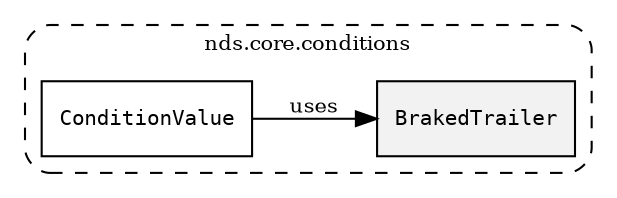 /**
 * This dot file creates symbol collaboration diagram for BrakedTrailer.
 */
digraph ZSERIO
{
    node [shape=box, fontsize=10];
    rankdir="LR";
    fontsize=10;
    tooltip="BrakedTrailer collaboration diagram";

    subgraph "cluster_nds.core.conditions"
    {
        style="dashed, rounded";
        label="nds.core.conditions";
        tooltip="Package nds.core.conditions";
        href="../../../content/packages/nds.core.conditions.html#Package-nds-core-conditions";
        target="_parent";

        "BrakedTrailer" [style="filled", fillcolor="#0000000D", target="_parent", label=<<font face="monospace"><table align="center" border="0" cellspacing="0" cellpadding="0"><tr><td href="../../../content/packages/nds.core.conditions.html#Subtype-BrakedTrailer" title="Subtype defined in nds.core.conditions">BrakedTrailer</td></tr></table></font>>];
        "ConditionValue" [target="_parent", label=<<font face="monospace"><table align="center" border="0" cellspacing="0" cellpadding="0"><tr><td href="../../../content/packages/nds.core.conditions.html#Choice-ConditionValue" title="Choice defined in nds.core.conditions">ConditionValue</td></tr></table></font>>];
    }

    "ConditionValue" -> "BrakedTrailer" [label="uses", fontsize=10];
}
